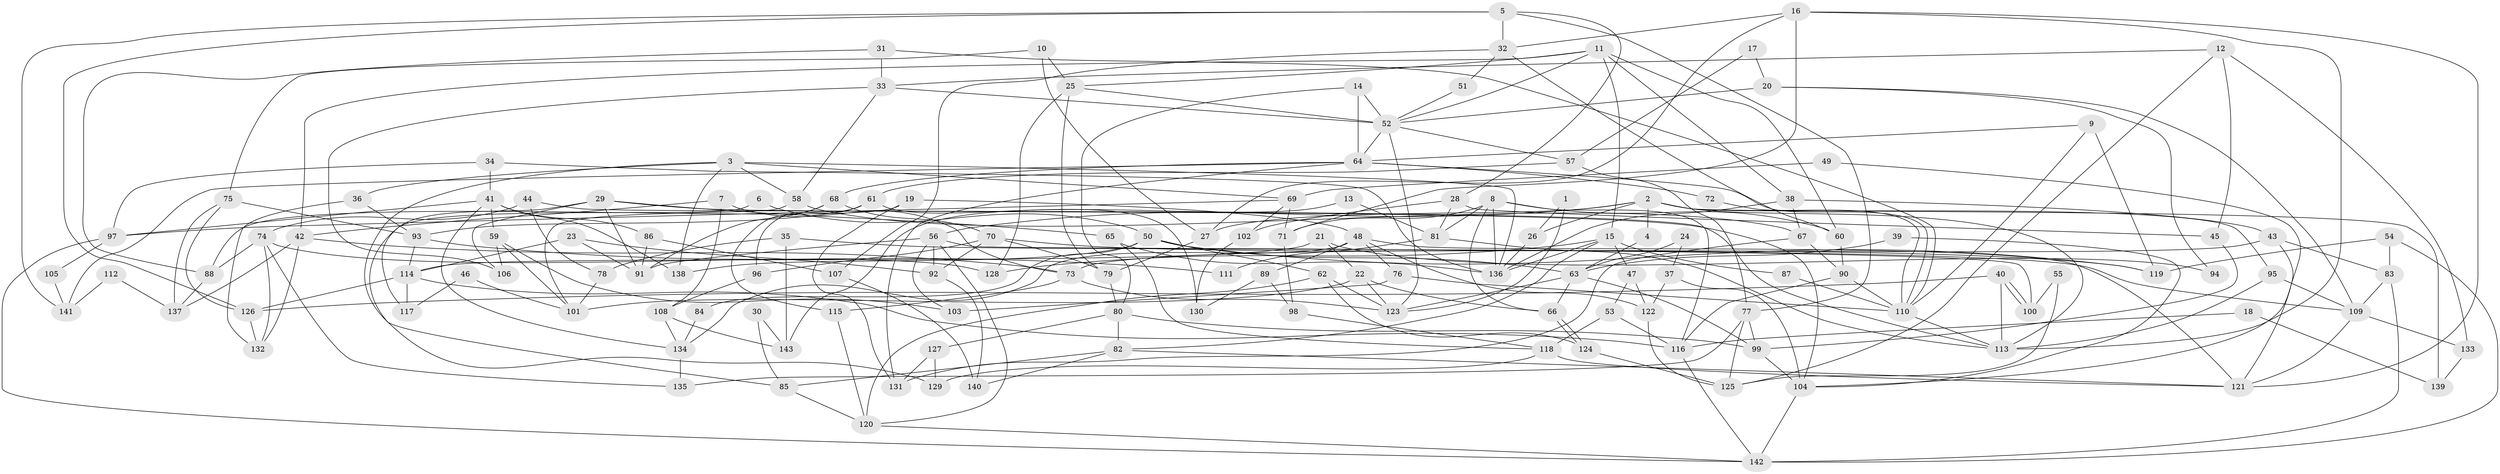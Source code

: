 // Generated by graph-tools (version 1.1) at 2025/49/03/09/25 04:49:38]
// undirected, 143 vertices, 286 edges
graph export_dot {
graph [start="1"]
  node [color=gray90,style=filled];
  1;
  2;
  3;
  4;
  5;
  6;
  7;
  8;
  9;
  10;
  11;
  12;
  13;
  14;
  15;
  16;
  17;
  18;
  19;
  20;
  21;
  22;
  23;
  24;
  25;
  26;
  27;
  28;
  29;
  30;
  31;
  32;
  33;
  34;
  35;
  36;
  37;
  38;
  39;
  40;
  41;
  42;
  43;
  44;
  45;
  46;
  47;
  48;
  49;
  50;
  51;
  52;
  53;
  54;
  55;
  56;
  57;
  58;
  59;
  60;
  61;
  62;
  63;
  64;
  65;
  66;
  67;
  68;
  69;
  70;
  71;
  72;
  73;
  74;
  75;
  76;
  77;
  78;
  79;
  80;
  81;
  82;
  83;
  84;
  85;
  86;
  87;
  88;
  89;
  90;
  91;
  92;
  93;
  94;
  95;
  96;
  97;
  98;
  99;
  100;
  101;
  102;
  103;
  104;
  105;
  106;
  107;
  108;
  109;
  110;
  111;
  112;
  113;
  114;
  115;
  116;
  117;
  118;
  119;
  120;
  121;
  122;
  123;
  124;
  125;
  126;
  127;
  128;
  129;
  130;
  131;
  132;
  133;
  134;
  135;
  136;
  137;
  138;
  139;
  140;
  141;
  142;
  143;
  1 -- 123;
  1 -- 26;
  2 -- 56;
  2 -- 95;
  2 -- 4;
  2 -- 26;
  2 -- 27;
  2 -- 113;
  2 -- 139;
  3 -- 136;
  3 -- 138;
  3 -- 36;
  3 -- 58;
  3 -- 69;
  3 -- 129;
  4 -- 63;
  5 -- 32;
  5 -- 77;
  5 -- 28;
  5 -- 126;
  5 -- 141;
  6 -- 50;
  6 -- 85;
  7 -- 73;
  7 -- 42;
  7 -- 108;
  8 -- 116;
  8 -- 136;
  8 -- 60;
  8 -- 66;
  8 -- 71;
  8 -- 81;
  9 -- 110;
  9 -- 64;
  9 -- 119;
  10 -- 25;
  10 -- 27;
  10 -- 75;
  11 -- 52;
  11 -- 25;
  11 -- 15;
  11 -- 38;
  11 -- 42;
  11 -- 60;
  12 -- 33;
  12 -- 45;
  12 -- 125;
  12 -- 133;
  13 -- 81;
  13 -- 143;
  14 -- 52;
  14 -- 64;
  14 -- 80;
  15 -- 136;
  15 -- 47;
  15 -- 82;
  15 -- 87;
  15 -- 128;
  16 -- 27;
  16 -- 113;
  16 -- 32;
  16 -- 71;
  16 -- 121;
  17 -- 57;
  17 -- 20;
  18 -- 116;
  18 -- 139;
  19 -- 48;
  19 -- 131;
  19 -- 88;
  20 -- 109;
  20 -- 52;
  20 -- 94;
  21 -- 22;
  21 -- 114;
  21 -- 94;
  22 -- 66;
  22 -- 123;
  22 -- 101;
  23 -- 114;
  23 -- 91;
  23 -- 92;
  24 -- 37;
  24 -- 63;
  25 -- 79;
  25 -- 128;
  25 -- 52;
  26 -- 136;
  27 -- 79;
  28 -- 81;
  28 -- 45;
  28 -- 102;
  29 -- 65;
  29 -- 106;
  29 -- 91;
  29 -- 104;
  29 -- 117;
  30 -- 85;
  30 -- 143;
  31 -- 110;
  31 -- 88;
  31 -- 33;
  32 -- 60;
  32 -- 51;
  32 -- 107;
  33 -- 52;
  33 -- 58;
  33 -- 106;
  34 -- 97;
  34 -- 41;
  34 -- 136;
  35 -- 78;
  35 -- 109;
  35 -- 143;
  36 -- 93;
  36 -- 132;
  37 -- 104;
  37 -- 122;
  38 -- 43;
  38 -- 67;
  38 -- 136;
  39 -- 104;
  39 -- 63;
  40 -- 100;
  40 -- 100;
  40 -- 113;
  40 -- 126;
  41 -- 97;
  41 -- 134;
  41 -- 59;
  41 -- 86;
  41 -- 138;
  42 -- 132;
  42 -- 73;
  42 -- 137;
  43 -- 121;
  43 -- 73;
  43 -- 83;
  44 -- 74;
  44 -- 113;
  44 -- 78;
  45 -- 99;
  46 -- 117;
  46 -- 101;
  47 -- 122;
  47 -- 53;
  48 -- 89;
  48 -- 121;
  48 -- 76;
  48 -- 122;
  48 -- 134;
  49 -- 104;
  49 -- 69;
  50 -- 119;
  50 -- 63;
  50 -- 62;
  50 -- 84;
  50 -- 138;
  51 -- 52;
  52 -- 57;
  52 -- 64;
  52 -- 123;
  53 -- 118;
  53 -- 116;
  54 -- 142;
  54 -- 83;
  54 -- 119;
  55 -- 100;
  55 -- 125;
  56 -- 103;
  56 -- 91;
  56 -- 92;
  56 -- 100;
  56 -- 120;
  57 -- 61;
  57 -- 77;
  58 -- 67;
  58 -- 101;
  59 -- 101;
  59 -- 103;
  59 -- 106;
  60 -- 90;
  61 -- 93;
  61 -- 96;
  61 -- 130;
  62 -- 123;
  62 -- 120;
  62 -- 124;
  63 -- 99;
  63 -- 66;
  63 -- 123;
  64 -- 68;
  64 -- 72;
  64 -- 110;
  64 -- 131;
  64 -- 141;
  65 -- 136;
  65 -- 118;
  66 -- 124;
  66 -- 124;
  67 -- 90;
  67 -- 131;
  68 -- 70;
  68 -- 115;
  68 -- 91;
  69 -- 71;
  69 -- 97;
  69 -- 102;
  70 -- 119;
  70 -- 92;
  70 -- 79;
  70 -- 96;
  71 -- 98;
  72 -- 110;
  73 -- 123;
  73 -- 115;
  74 -- 132;
  74 -- 88;
  74 -- 128;
  74 -- 135;
  75 -- 126;
  75 -- 93;
  75 -- 137;
  76 -- 110;
  76 -- 103;
  77 -- 99;
  77 -- 125;
  77 -- 135;
  78 -- 101;
  79 -- 80;
  80 -- 82;
  80 -- 99;
  80 -- 127;
  81 -- 113;
  81 -- 111;
  82 -- 140;
  82 -- 85;
  82 -- 121;
  83 -- 142;
  83 -- 109;
  84 -- 134;
  85 -- 120;
  86 -- 91;
  86 -- 107;
  87 -- 110;
  88 -- 137;
  89 -- 98;
  89 -- 130;
  90 -- 110;
  90 -- 116;
  92 -- 140;
  93 -- 114;
  93 -- 111;
  95 -- 113;
  95 -- 109;
  96 -- 108;
  97 -- 142;
  97 -- 105;
  98 -- 118;
  99 -- 104;
  102 -- 130;
  104 -- 142;
  105 -- 141;
  107 -- 140;
  108 -- 134;
  108 -- 143;
  109 -- 121;
  109 -- 133;
  110 -- 113;
  112 -- 137;
  112 -- 141;
  114 -- 126;
  114 -- 116;
  114 -- 117;
  115 -- 120;
  116 -- 142;
  118 -- 121;
  118 -- 129;
  120 -- 142;
  122 -- 125;
  124 -- 125;
  126 -- 132;
  127 -- 131;
  127 -- 129;
  133 -- 139;
  134 -- 135;
}
